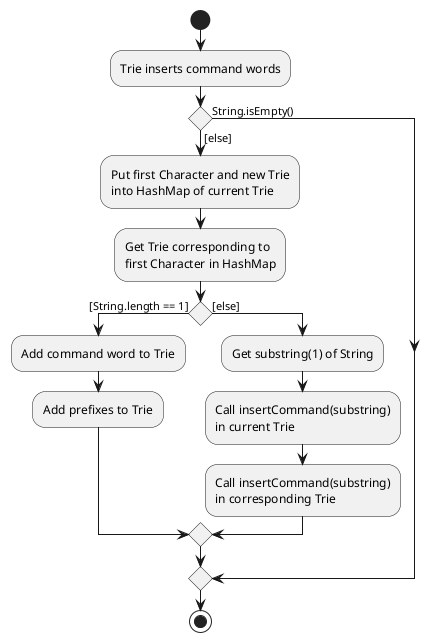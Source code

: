 @startuml
start

:Trie inserts command words;
if () then (String.isEmpty())
else ([else])
        :Put first Character and new Trie
        into HashMap of current Trie;
        :Get Trie corresponding to
        first Character in HashMap;
    if () then ([String.length == 1])
        :Add command word to Trie;
        :Add prefixes to Trie;
    else ([else])
        :Get substring(1) of String;
        :Call insertCommand(substring)
        in current Trie;
        :Call insertCommand(substring)
        in corresponding Trie;
    endif
endif
stop
@enduml
